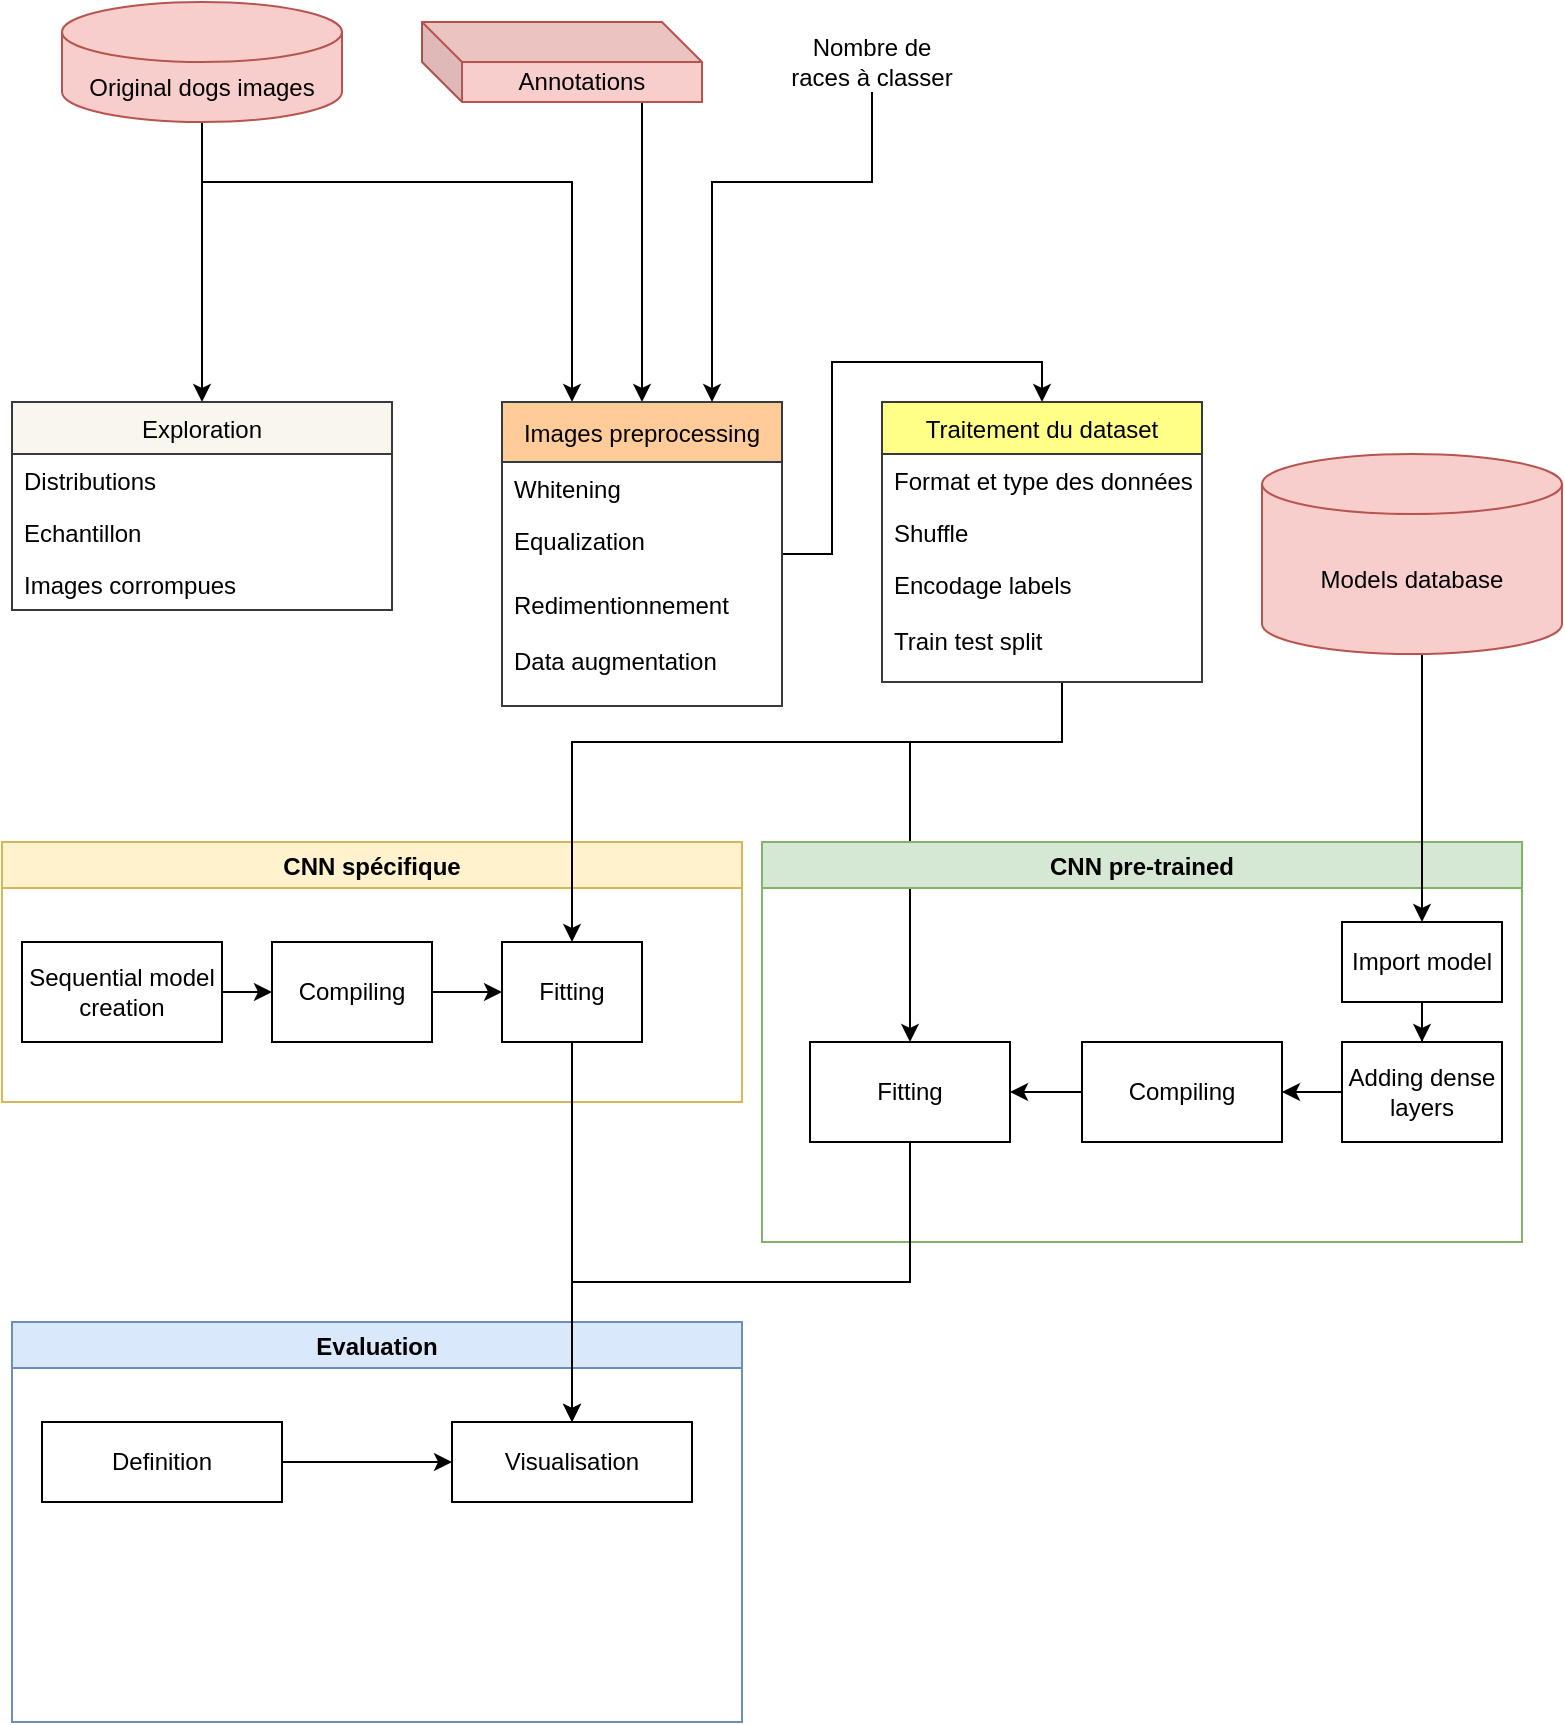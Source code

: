 <mxfile version="14.6.13" type="device"><diagram id="UqHyu8XJ6l_zf88swfSW" name="Page-1"><mxGraphModel dx="1718" dy="993" grid="1" gridSize="10" guides="1" tooltips="1" connect="1" arrows="1" fold="1" page="1" pageScale="1" pageWidth="827" pageHeight="1169" math="0" shadow="0"><root><mxCell id="0"/><mxCell id="1" parent="0"/><mxCell id="CN8xOEd-Th6cqJIf5St1-19" style="edgeStyle=orthogonalEdgeStyle;rounded=0;orthogonalLoop=1;jettySize=auto;html=1;entryX=0.5;entryY=0;entryDx=0;entryDy=0;" parent="1" source="kGPuSkr1PNhnFZqKviRT-1" target="CN8xOEd-Th6cqJIf5St1-11" edge="1"><mxGeometry relative="1" as="geometry"/></mxCell><mxCell id="CN8xOEd-Th6cqJIf5St1-22" style="edgeStyle=orthogonalEdgeStyle;rounded=0;orthogonalLoop=1;jettySize=auto;html=1;entryX=0.25;entryY=0;entryDx=0;entryDy=0;" parent="1" source="kGPuSkr1PNhnFZqKviRT-1" target="CN8xOEd-Th6cqJIf5St1-15" edge="1"><mxGeometry relative="1" as="geometry"><Array as="points"><mxPoint x="110" y="170"/><mxPoint x="295" y="170"/></Array></mxGeometry></mxCell><mxCell id="kGPuSkr1PNhnFZqKviRT-1" value="Original dogs images" style="shape=cylinder3;whiteSpace=wrap;html=1;boundedLbl=1;backgroundOutline=1;size=15;fillColor=#f8cecc;strokeColor=#b85450;" parent="1" vertex="1"><mxGeometry x="40" y="80" width="140" height="60" as="geometry"/></mxCell><mxCell id="CN8xOEd-Th6cqJIf5St1-21" style="edgeStyle=orthogonalEdgeStyle;rounded=0;orthogonalLoop=1;jettySize=auto;html=1;entryX=0.5;entryY=0;entryDx=0;entryDy=0;" parent="1" source="kGPuSkr1PNhnFZqKviRT-2" target="CN8xOEd-Th6cqJIf5St1-15" edge="1"><mxGeometry relative="1" as="geometry"><Array as="points"><mxPoint x="330" y="150"/><mxPoint x="330" y="150"/></Array></mxGeometry></mxCell><mxCell id="kGPuSkr1PNhnFZqKviRT-2" value="Annotations" style="shape=cube;whiteSpace=wrap;html=1;boundedLbl=1;backgroundOutline=1;darkOpacity=0.05;darkOpacity2=0.1;fillColor=#f8cecc;strokeColor=#b85450;" parent="1" vertex="1"><mxGeometry x="220" y="90" width="140" height="40" as="geometry"/></mxCell><mxCell id="CN8xOEd-Th6cqJIf5St1-11" value="Exploration" style="swimlane;fontStyle=0;childLayout=stackLayout;horizontal=1;startSize=26;horizontalStack=0;resizeParent=1;resizeParentMax=0;resizeLast=0;collapsible=1;marginBottom=0;fillColor=#f9f7ed;strokeColor=#36393d;" parent="1" vertex="1"><mxGeometry x="15" y="280" width="190" height="104" as="geometry"/></mxCell><mxCell id="CN8xOEd-Th6cqJIf5St1-12" value="Distributions" style="text;strokeColor=none;fillColor=none;align=left;verticalAlign=top;spacingLeft=4;spacingRight=4;overflow=hidden;rotatable=0;points=[[0,0.5],[1,0.5]];portConstraint=eastwest;" parent="CN8xOEd-Th6cqJIf5St1-11" vertex="1"><mxGeometry y="26" width="190" height="26" as="geometry"/></mxCell><mxCell id="CN8xOEd-Th6cqJIf5St1-13" value="Echantillon" style="text;strokeColor=none;fillColor=none;align=left;verticalAlign=top;spacingLeft=4;spacingRight=4;overflow=hidden;rotatable=0;points=[[0,0.5],[1,0.5]];portConstraint=eastwest;" parent="CN8xOEd-Th6cqJIf5St1-11" vertex="1"><mxGeometry y="52" width="190" height="26" as="geometry"/></mxCell><mxCell id="CN8xOEd-Th6cqJIf5St1-14" value="Images corrompues" style="text;strokeColor=none;fillColor=none;align=left;verticalAlign=top;spacingLeft=4;spacingRight=4;overflow=hidden;rotatable=0;points=[[0,0.5],[1,0.5]];portConstraint=eastwest;" parent="CN8xOEd-Th6cqJIf5St1-11" vertex="1"><mxGeometry y="78" width="190" height="26" as="geometry"/></mxCell><mxCell id="CN8xOEd-Th6cqJIf5St1-35" style="edgeStyle=orthogonalEdgeStyle;rounded=0;orthogonalLoop=1;jettySize=auto;html=1;entryX=0.5;entryY=0;entryDx=0;entryDy=0;" parent="1" source="CN8xOEd-Th6cqJIf5St1-15" target="CN8xOEd-Th6cqJIf5St1-31" edge="1"><mxGeometry relative="1" as="geometry"/></mxCell><mxCell id="CN8xOEd-Th6cqJIf5St1-15" value="Images preprocessing" style="swimlane;fontStyle=0;childLayout=stackLayout;horizontal=1;startSize=30;horizontalStack=0;resizeParent=1;resizeParentMax=0;resizeLast=0;collapsible=1;marginBottom=0;fillColor=#ffcc99;strokeColor=#36393d;" parent="1" vertex="1"><mxGeometry x="260" y="280" width="140" height="152" as="geometry"/></mxCell><mxCell id="CN8xOEd-Th6cqJIf5St1-17" value="Whitening" style="text;strokeColor=none;fillColor=none;align=left;verticalAlign=top;spacingLeft=4;spacingRight=4;overflow=hidden;rotatable=0;points=[[0,0.5],[1,0.5]];portConstraint=eastwest;" parent="CN8xOEd-Th6cqJIf5St1-15" vertex="1"><mxGeometry y="30" width="140" height="26" as="geometry"/></mxCell><mxCell id="CN8xOEd-Th6cqJIf5St1-18" value="Equalization" style="text;strokeColor=none;fillColor=none;align=left;verticalAlign=top;spacingLeft=4;spacingRight=4;overflow=hidden;rotatable=0;points=[[0,0.5],[1,0.5]];portConstraint=eastwest;" parent="CN8xOEd-Th6cqJIf5St1-15" vertex="1"><mxGeometry y="56" width="140" height="32" as="geometry"/></mxCell><mxCell id="CN8xOEd-Th6cqJIf5St1-16" value="Redimentionnement&#10;&#10;Data augmentation" style="text;strokeColor=none;fillColor=none;align=left;verticalAlign=top;spacingLeft=4;spacingRight=4;overflow=hidden;rotatable=0;points=[[0,0.5],[1,0.5]];portConstraint=eastwest;" parent="CN8xOEd-Th6cqJIf5St1-15" vertex="1"><mxGeometry y="88" width="140" height="64" as="geometry"/></mxCell><mxCell id="CN8xOEd-Th6cqJIf5St1-26" style="edgeStyle=orthogonalEdgeStyle;rounded=0;orthogonalLoop=1;jettySize=auto;html=1;entryX=0.75;entryY=0;entryDx=0;entryDy=0;" parent="1" source="CN8xOEd-Th6cqJIf5St1-25" target="CN8xOEd-Th6cqJIf5St1-15" edge="1"><mxGeometry relative="1" as="geometry"><Array as="points"><mxPoint x="445" y="170"/><mxPoint x="365" y="170"/></Array></mxGeometry></mxCell><mxCell id="CN8xOEd-Th6cqJIf5St1-25" value="Nombre de races à classer" style="text;html=1;strokeColor=none;fillColor=none;align=center;verticalAlign=middle;whiteSpace=wrap;rounded=0;" parent="1" vertex="1"><mxGeometry x="400" y="95" width="90" height="30" as="geometry"/></mxCell><mxCell id="CN8xOEd-Th6cqJIf5St1-28" value="CNN spécifique" style="swimlane;fillColor=#fff2cc;strokeColor=#d6b656;" parent="1" vertex="1"><mxGeometry x="10" y="500" width="370" height="130" as="geometry"/></mxCell><mxCell id="CN8xOEd-Th6cqJIf5St1-36" value="Sequential model creation" style="whiteSpace=wrap;html=1;" parent="CN8xOEd-Th6cqJIf5St1-28" vertex="1"><mxGeometry x="10" y="50" width="100" height="50" as="geometry"/></mxCell><mxCell id="CN8xOEd-Th6cqJIf5St1-41" value="Compiling" style="whiteSpace=wrap;html=1;" parent="CN8xOEd-Th6cqJIf5St1-28" vertex="1"><mxGeometry x="135" y="50" width="80" height="50" as="geometry"/></mxCell><mxCell id="CN8xOEd-Th6cqJIf5St1-42" value="" style="edgeStyle=orthogonalEdgeStyle;rounded=0;orthogonalLoop=1;jettySize=auto;html=1;" parent="CN8xOEd-Th6cqJIf5St1-28" source="CN8xOEd-Th6cqJIf5St1-36" target="CN8xOEd-Th6cqJIf5St1-41" edge="1"><mxGeometry relative="1" as="geometry"/></mxCell><mxCell id="CN8xOEd-Th6cqJIf5St1-43" value="Fitting" style="whiteSpace=wrap;html=1;" parent="CN8xOEd-Th6cqJIf5St1-28" vertex="1"><mxGeometry x="250" y="50" width="70" height="50" as="geometry"/></mxCell><mxCell id="CN8xOEd-Th6cqJIf5St1-44" value="" style="edgeStyle=orthogonalEdgeStyle;rounded=0;orthogonalLoop=1;jettySize=auto;html=1;" parent="CN8xOEd-Th6cqJIf5St1-28" source="CN8xOEd-Th6cqJIf5St1-41" target="CN8xOEd-Th6cqJIf5St1-43" edge="1"><mxGeometry relative="1" as="geometry"/></mxCell><mxCell id="CN8xOEd-Th6cqJIf5St1-59" style="edgeStyle=orthogonalEdgeStyle;rounded=0;orthogonalLoop=1;jettySize=auto;html=1;entryX=0.5;entryY=0;entryDx=0;entryDy=0;" parent="1" source="CN8xOEd-Th6cqJIf5St1-31" target="CN8xOEd-Th6cqJIf5St1-43" edge="1"><mxGeometry relative="1" as="geometry"><Array as="points"><mxPoint x="540" y="450"/><mxPoint x="295" y="450"/></Array></mxGeometry></mxCell><mxCell id="CN8xOEd-Th6cqJIf5St1-60" style="edgeStyle=orthogonalEdgeStyle;rounded=0;orthogonalLoop=1;jettySize=auto;html=1;entryX=0.5;entryY=0;entryDx=0;entryDy=0;" parent="1" source="CN8xOEd-Th6cqJIf5St1-31" target="CN8xOEd-Th6cqJIf5St1-56" edge="1"><mxGeometry relative="1" as="geometry"><Array as="points"><mxPoint x="540" y="450"/><mxPoint x="464" y="450"/></Array></mxGeometry></mxCell><mxCell id="CN8xOEd-Th6cqJIf5St1-31" value="Traitement du dataset" style="swimlane;fontStyle=0;childLayout=stackLayout;horizontal=1;startSize=26;horizontalStack=0;resizeParent=1;resizeParentMax=0;resizeLast=0;collapsible=1;marginBottom=0;fillColor=#ffff88;strokeColor=#36393d;" parent="1" vertex="1"><mxGeometry x="450" y="280" width="160" height="140" as="geometry"/></mxCell><mxCell id="CN8xOEd-Th6cqJIf5St1-32" value="Format et type des données" style="text;strokeColor=none;fillColor=none;align=left;verticalAlign=top;spacingLeft=4;spacingRight=4;overflow=hidden;rotatable=0;points=[[0,0.5],[1,0.5]];portConstraint=eastwest;" parent="CN8xOEd-Th6cqJIf5St1-31" vertex="1"><mxGeometry y="26" width="160" height="26" as="geometry"/></mxCell><mxCell id="CN8xOEd-Th6cqJIf5St1-33" value="Shuffle" style="text;strokeColor=none;fillColor=none;align=left;verticalAlign=top;spacingLeft=4;spacingRight=4;overflow=hidden;rotatable=0;points=[[0,0.5],[1,0.5]];portConstraint=eastwest;" parent="CN8xOEd-Th6cqJIf5St1-31" vertex="1"><mxGeometry y="52" width="160" height="26" as="geometry"/></mxCell><mxCell id="CN8xOEd-Th6cqJIf5St1-34" value="Encodage labels&#10;&#10;Train test split" style="text;strokeColor=none;fillColor=none;align=left;verticalAlign=top;spacingLeft=4;spacingRight=4;overflow=hidden;rotatable=0;points=[[0,0.5],[1,0.5]];portConstraint=eastwest;" parent="CN8xOEd-Th6cqJIf5St1-31" vertex="1"><mxGeometry y="78" width="160" height="62" as="geometry"/></mxCell><mxCell id="CN8xOEd-Th6cqJIf5St1-37" value="Evaluation" style="swimlane;fillColor=#dae8fc;strokeColor=#6c8ebf;" parent="1" vertex="1"><mxGeometry x="15" y="740" width="365" height="200" as="geometry"/></mxCell><mxCell id="CN8xOEd-Th6cqJIf5St1-38" value="Definition" style="whiteSpace=wrap;html=1;" parent="CN8xOEd-Th6cqJIf5St1-37" vertex="1"><mxGeometry x="15" y="50" width="120" height="40" as="geometry"/></mxCell><mxCell id="CN8xOEd-Th6cqJIf5St1-39" value="Visualisation" style="whiteSpace=wrap;html=1;" parent="CN8xOEd-Th6cqJIf5St1-37" vertex="1"><mxGeometry x="220" y="50" width="120" height="40" as="geometry"/></mxCell><mxCell id="CN8xOEd-Th6cqJIf5St1-40" value="" style="edgeStyle=orthogonalEdgeStyle;rounded=0;orthogonalLoop=1;jettySize=auto;html=1;" parent="CN8xOEd-Th6cqJIf5St1-37" source="CN8xOEd-Th6cqJIf5St1-38" target="CN8xOEd-Th6cqJIf5St1-39" edge="1"><mxGeometry relative="1" as="geometry"/></mxCell><mxCell id="CN8xOEd-Th6cqJIf5St1-46" style="edgeStyle=orthogonalEdgeStyle;rounded=0;orthogonalLoop=1;jettySize=auto;html=1;entryX=0.5;entryY=0;entryDx=0;entryDy=0;" parent="1" source="CN8xOEd-Th6cqJIf5St1-43" target="CN8xOEd-Th6cqJIf5St1-39" edge="1"><mxGeometry relative="1" as="geometry"/></mxCell><mxCell id="CN8xOEd-Th6cqJIf5St1-48" value="CNN pre-trained" style="swimlane;fillColor=#d5e8d4;strokeColor=#82b366;" parent="1" vertex="1"><mxGeometry x="390" y="500" width="380" height="200" as="geometry"/></mxCell><mxCell id="CN8xOEd-Th6cqJIf5St1-49" value="Import model" style="whiteSpace=wrap;html=1;" parent="CN8xOEd-Th6cqJIf5St1-48" vertex="1"><mxGeometry x="290" y="40" width="80" height="40" as="geometry"/></mxCell><mxCell id="CN8xOEd-Th6cqJIf5St1-50" value="Adding dense layers" style="whiteSpace=wrap;html=1;" parent="CN8xOEd-Th6cqJIf5St1-48" vertex="1"><mxGeometry x="290" y="100" width="80" height="50" as="geometry"/></mxCell><mxCell id="CN8xOEd-Th6cqJIf5St1-51" value="" style="edgeStyle=orthogonalEdgeStyle;rounded=0;orthogonalLoop=1;jettySize=auto;html=1;" parent="CN8xOEd-Th6cqJIf5St1-48" source="CN8xOEd-Th6cqJIf5St1-49" target="CN8xOEd-Th6cqJIf5St1-50" edge="1"><mxGeometry relative="1" as="geometry"/></mxCell><mxCell id="CN8xOEd-Th6cqJIf5St1-52" value="Compiling" style="whiteSpace=wrap;html=1;" parent="CN8xOEd-Th6cqJIf5St1-48" vertex="1"><mxGeometry x="160" y="100" width="100" height="50" as="geometry"/></mxCell><mxCell id="CN8xOEd-Th6cqJIf5St1-53" value="" style="edgeStyle=orthogonalEdgeStyle;rounded=0;orthogonalLoop=1;jettySize=auto;html=1;" parent="CN8xOEd-Th6cqJIf5St1-48" source="CN8xOEd-Th6cqJIf5St1-50" target="CN8xOEd-Th6cqJIf5St1-52" edge="1"><mxGeometry relative="1" as="geometry"/></mxCell><mxCell id="CN8xOEd-Th6cqJIf5St1-56" value="Fitting" style="whiteSpace=wrap;html=1;" parent="CN8xOEd-Th6cqJIf5St1-48" vertex="1"><mxGeometry x="24" y="100" width="100" height="50" as="geometry"/></mxCell><mxCell id="CN8xOEd-Th6cqJIf5St1-57" value="" style="edgeStyle=orthogonalEdgeStyle;rounded=0;orthogonalLoop=1;jettySize=auto;html=1;" parent="CN8xOEd-Th6cqJIf5St1-48" source="CN8xOEd-Th6cqJIf5St1-52" target="CN8xOEd-Th6cqJIf5St1-56" edge="1"><mxGeometry relative="1" as="geometry"/></mxCell><mxCell id="CN8xOEd-Th6cqJIf5St1-55" style="edgeStyle=orthogonalEdgeStyle;rounded=0;orthogonalLoop=1;jettySize=auto;html=1;entryX=0.5;entryY=0;entryDx=0;entryDy=0;" parent="1" source="CN8xOEd-Th6cqJIf5St1-54" target="CN8xOEd-Th6cqJIf5St1-49" edge="1"><mxGeometry relative="1" as="geometry"><Array as="points"><mxPoint x="720" y="470"/><mxPoint x="720" y="470"/></Array></mxGeometry></mxCell><mxCell id="CN8xOEd-Th6cqJIf5St1-54" value="Models database" style="shape=cylinder3;whiteSpace=wrap;html=1;boundedLbl=1;backgroundOutline=1;size=15;fillColor=#f8cecc;strokeColor=#b85450;" parent="1" vertex="1"><mxGeometry x="640" y="306" width="150" height="100" as="geometry"/></mxCell><mxCell id="CN8xOEd-Th6cqJIf5St1-61" style="edgeStyle=orthogonalEdgeStyle;rounded=0;orthogonalLoop=1;jettySize=auto;html=1;entryX=0.5;entryY=0;entryDx=0;entryDy=0;" parent="1" source="CN8xOEd-Th6cqJIf5St1-56" target="CN8xOEd-Th6cqJIf5St1-39" edge="1"><mxGeometry relative="1" as="geometry"><Array as="points"><mxPoint x="464" y="720"/><mxPoint x="295" y="720"/></Array></mxGeometry></mxCell></root></mxGraphModel></diagram></mxfile>